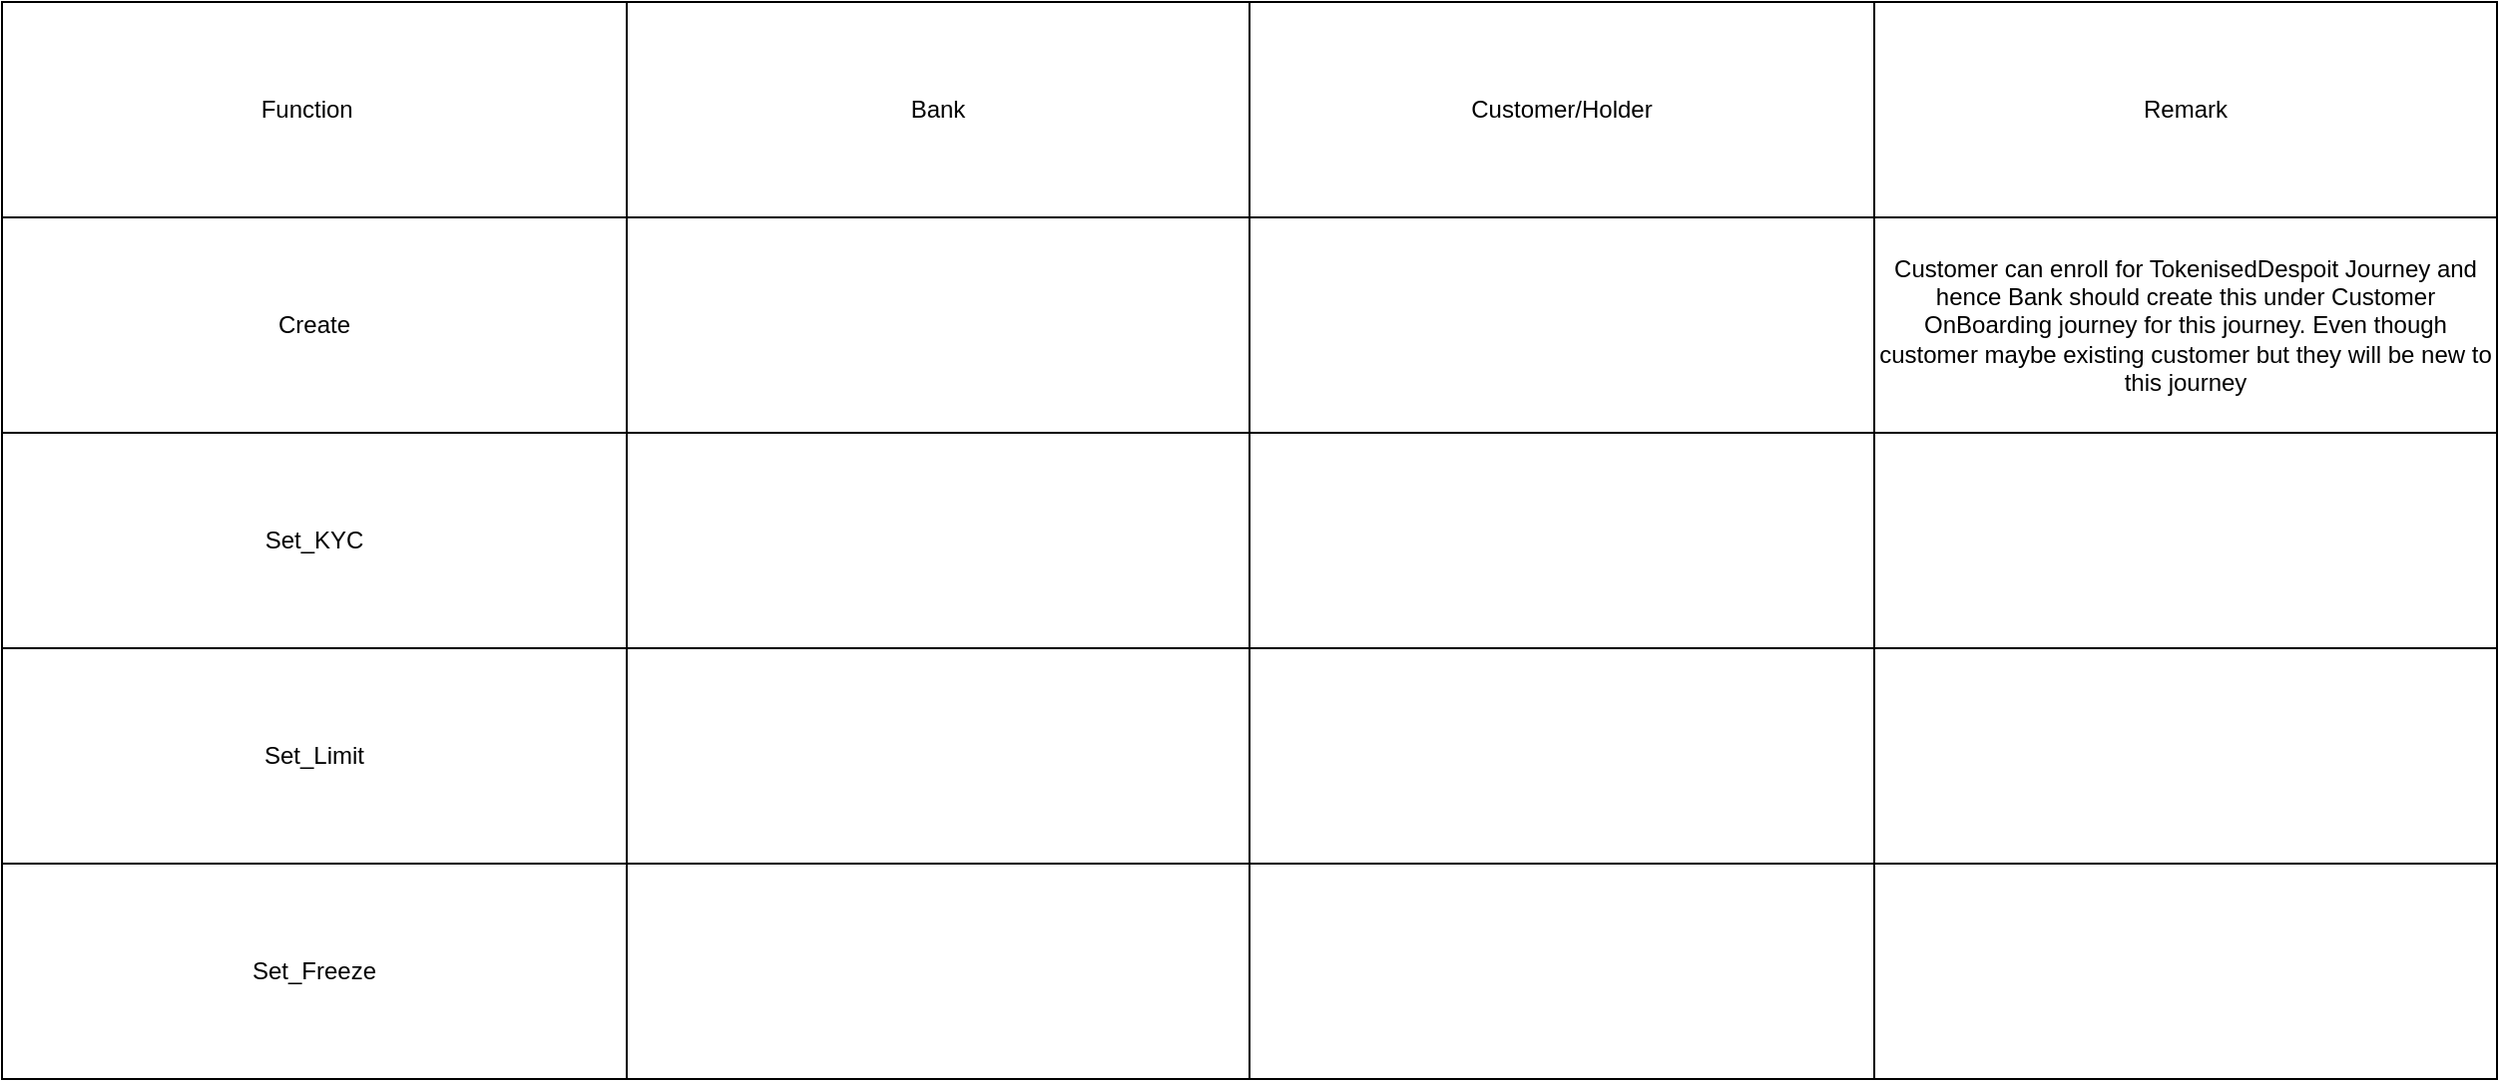 <mxfile version="28.2.1">
  <diagram name="Page-1" id="Ys81EdGHUa_o-L90eBma">
    <mxGraphModel dx="2108" dy="562" grid="1" gridSize="10" guides="1" tooltips="1" connect="1" arrows="1" fold="1" page="1" pageScale="1" pageWidth="827" pageHeight="1169" math="0" shadow="0">
      <root>
        <mxCell id="0" />
        <mxCell id="1" parent="0" />
        <mxCell id="8d_P0olq7DtAvuq-Sv6k-1" value="" style="shape=table;startSize=0;container=1;collapsible=0;childLayout=tableLayout;" vertex="1" parent="1">
          <mxGeometry x="-10" y="150" width="1250" height="540" as="geometry" />
        </mxCell>
        <mxCell id="8d_P0olq7DtAvuq-Sv6k-2" value="" style="shape=tableRow;horizontal=0;startSize=0;swimlaneHead=0;swimlaneBody=0;strokeColor=inherit;top=0;left=0;bottom=0;right=0;collapsible=0;dropTarget=0;fillColor=none;points=[[0,0.5],[1,0.5]];portConstraint=eastwest;" vertex="1" parent="8d_P0olq7DtAvuq-Sv6k-1">
          <mxGeometry width="1250" height="108" as="geometry" />
        </mxCell>
        <mxCell id="8d_P0olq7DtAvuq-Sv6k-23" value="Function&lt;span style=&quot;white-space: pre;&quot;&gt;&#x9;&lt;/span&gt;" style="shape=partialRectangle;html=1;whiteSpace=wrap;connectable=0;strokeColor=inherit;overflow=hidden;fillColor=none;top=0;left=0;bottom=0;right=0;pointerEvents=1;" vertex="1" parent="8d_P0olq7DtAvuq-Sv6k-2">
          <mxGeometry width="313" height="108" as="geometry">
            <mxRectangle width="313" height="108" as="alternateBounds" />
          </mxGeometry>
        </mxCell>
        <mxCell id="8d_P0olq7DtAvuq-Sv6k-3" value="Bank" style="shape=partialRectangle;html=1;whiteSpace=wrap;connectable=0;strokeColor=inherit;overflow=hidden;fillColor=none;top=0;left=0;bottom=0;right=0;pointerEvents=1;" vertex="1" parent="8d_P0olq7DtAvuq-Sv6k-2">
          <mxGeometry x="313" width="312" height="108" as="geometry">
            <mxRectangle width="312" height="108" as="alternateBounds" />
          </mxGeometry>
        </mxCell>
        <mxCell id="8d_P0olq7DtAvuq-Sv6k-4" value="Customer/Holder" style="shape=partialRectangle;html=1;whiteSpace=wrap;connectable=0;strokeColor=inherit;overflow=hidden;fillColor=none;top=0;left=0;bottom=0;right=0;pointerEvents=1;" vertex="1" parent="8d_P0olq7DtAvuq-Sv6k-2">
          <mxGeometry x="625" width="313" height="108" as="geometry">
            <mxRectangle width="313" height="108" as="alternateBounds" />
          </mxGeometry>
        </mxCell>
        <mxCell id="8d_P0olq7DtAvuq-Sv6k-5" value="Remark" style="shape=partialRectangle;html=1;whiteSpace=wrap;connectable=0;strokeColor=inherit;overflow=hidden;fillColor=none;top=0;left=0;bottom=0;right=0;pointerEvents=1;" vertex="1" parent="8d_P0olq7DtAvuq-Sv6k-2">
          <mxGeometry x="938" width="312" height="108" as="geometry">
            <mxRectangle width="312" height="108" as="alternateBounds" />
          </mxGeometry>
        </mxCell>
        <mxCell id="8d_P0olq7DtAvuq-Sv6k-6" value="" style="shape=tableRow;horizontal=0;startSize=0;swimlaneHead=0;swimlaneBody=0;strokeColor=inherit;top=0;left=0;bottom=0;right=0;collapsible=0;dropTarget=0;fillColor=none;points=[[0,0.5],[1,0.5]];portConstraint=eastwest;" vertex="1" parent="8d_P0olq7DtAvuq-Sv6k-1">
          <mxGeometry y="108" width="1250" height="108" as="geometry" />
        </mxCell>
        <mxCell id="8d_P0olq7DtAvuq-Sv6k-24" value="Create" style="shape=partialRectangle;html=1;whiteSpace=wrap;connectable=0;strokeColor=inherit;overflow=hidden;fillColor=none;top=0;left=0;bottom=0;right=0;pointerEvents=1;" vertex="1" parent="8d_P0olq7DtAvuq-Sv6k-6">
          <mxGeometry width="313" height="108" as="geometry">
            <mxRectangle width="313" height="108" as="alternateBounds" />
          </mxGeometry>
        </mxCell>
        <mxCell id="8d_P0olq7DtAvuq-Sv6k-7" value="" style="shape=partialRectangle;html=1;whiteSpace=wrap;connectable=0;strokeColor=inherit;overflow=hidden;fillColor=none;top=0;left=0;bottom=0;right=0;pointerEvents=1;" vertex="1" parent="8d_P0olq7DtAvuq-Sv6k-6">
          <mxGeometry x="313" width="312" height="108" as="geometry">
            <mxRectangle width="312" height="108" as="alternateBounds" />
          </mxGeometry>
        </mxCell>
        <mxCell id="8d_P0olq7DtAvuq-Sv6k-8" value="" style="shape=partialRectangle;html=1;whiteSpace=wrap;connectable=0;strokeColor=inherit;overflow=hidden;fillColor=none;top=0;left=0;bottom=0;right=0;pointerEvents=1;" vertex="1" parent="8d_P0olq7DtAvuq-Sv6k-6">
          <mxGeometry x="625" width="313" height="108" as="geometry">
            <mxRectangle width="313" height="108" as="alternateBounds" />
          </mxGeometry>
        </mxCell>
        <object label="Customer can enroll for TokenisedDespoit Journey and hence Bank should create this under Customer OnBoarding journey for this journey. Even though customer maybe existing customer but they will be new to this journey" TokenisedDeposit="" id="8d_P0olq7DtAvuq-Sv6k-9">
          <mxCell style="shape=partialRectangle;html=1;whiteSpace=wrap;connectable=0;strokeColor=inherit;overflow=hidden;fillColor=none;top=0;left=0;bottom=0;right=0;pointerEvents=1;" vertex="1" parent="8d_P0olq7DtAvuq-Sv6k-6">
            <mxGeometry x="938" width="312" height="108" as="geometry">
              <mxRectangle width="312" height="108" as="alternateBounds" />
            </mxGeometry>
          </mxCell>
        </object>
        <mxCell id="8d_P0olq7DtAvuq-Sv6k-10" value="" style="shape=tableRow;horizontal=0;startSize=0;swimlaneHead=0;swimlaneBody=0;strokeColor=inherit;top=0;left=0;bottom=0;right=0;collapsible=0;dropTarget=0;fillColor=none;points=[[0,0.5],[1,0.5]];portConstraint=eastwest;" vertex="1" parent="8d_P0olq7DtAvuq-Sv6k-1">
          <mxGeometry y="216" width="1250" height="108" as="geometry" />
        </mxCell>
        <mxCell id="8d_P0olq7DtAvuq-Sv6k-25" value="Set_KYC" style="shape=partialRectangle;html=1;whiteSpace=wrap;connectable=0;strokeColor=inherit;overflow=hidden;fillColor=none;top=0;left=0;bottom=0;right=0;pointerEvents=1;" vertex="1" parent="8d_P0olq7DtAvuq-Sv6k-10">
          <mxGeometry width="313" height="108" as="geometry">
            <mxRectangle width="313" height="108" as="alternateBounds" />
          </mxGeometry>
        </mxCell>
        <mxCell id="8d_P0olq7DtAvuq-Sv6k-11" value="" style="shape=partialRectangle;html=1;whiteSpace=wrap;connectable=0;strokeColor=inherit;overflow=hidden;fillColor=none;top=0;left=0;bottom=0;right=0;pointerEvents=1;" vertex="1" parent="8d_P0olq7DtAvuq-Sv6k-10">
          <mxGeometry x="313" width="312" height="108" as="geometry">
            <mxRectangle width="312" height="108" as="alternateBounds" />
          </mxGeometry>
        </mxCell>
        <mxCell id="8d_P0olq7DtAvuq-Sv6k-12" value="" style="shape=partialRectangle;html=1;whiteSpace=wrap;connectable=0;strokeColor=inherit;overflow=hidden;fillColor=none;top=0;left=0;bottom=0;right=0;pointerEvents=1;" vertex="1" parent="8d_P0olq7DtAvuq-Sv6k-10">
          <mxGeometry x="625" width="313" height="108" as="geometry">
            <mxRectangle width="313" height="108" as="alternateBounds" />
          </mxGeometry>
        </mxCell>
        <mxCell id="8d_P0olq7DtAvuq-Sv6k-13" value="" style="shape=partialRectangle;html=1;whiteSpace=wrap;connectable=0;strokeColor=inherit;overflow=hidden;fillColor=none;top=0;left=0;bottom=0;right=0;pointerEvents=1;" vertex="1" parent="8d_P0olq7DtAvuq-Sv6k-10">
          <mxGeometry x="938" width="312" height="108" as="geometry">
            <mxRectangle width="312" height="108" as="alternateBounds" />
          </mxGeometry>
        </mxCell>
        <mxCell id="8d_P0olq7DtAvuq-Sv6k-14" value="" style="shape=tableRow;horizontal=0;startSize=0;swimlaneHead=0;swimlaneBody=0;strokeColor=inherit;top=0;left=0;bottom=0;right=0;collapsible=0;dropTarget=0;fillColor=none;points=[[0,0.5],[1,0.5]];portConstraint=eastwest;" vertex="1" parent="8d_P0olq7DtAvuq-Sv6k-1">
          <mxGeometry y="324" width="1250" height="108" as="geometry" />
        </mxCell>
        <mxCell id="8d_P0olq7DtAvuq-Sv6k-26" value="Set_Limit" style="shape=partialRectangle;html=1;whiteSpace=wrap;connectable=0;strokeColor=inherit;overflow=hidden;fillColor=none;top=0;left=0;bottom=0;right=0;pointerEvents=1;" vertex="1" parent="8d_P0olq7DtAvuq-Sv6k-14">
          <mxGeometry width="313" height="108" as="geometry">
            <mxRectangle width="313" height="108" as="alternateBounds" />
          </mxGeometry>
        </mxCell>
        <mxCell id="8d_P0olq7DtAvuq-Sv6k-15" value="" style="shape=partialRectangle;html=1;whiteSpace=wrap;connectable=0;strokeColor=inherit;overflow=hidden;fillColor=none;top=0;left=0;bottom=0;right=0;pointerEvents=1;" vertex="1" parent="8d_P0olq7DtAvuq-Sv6k-14">
          <mxGeometry x="313" width="312" height="108" as="geometry">
            <mxRectangle width="312" height="108" as="alternateBounds" />
          </mxGeometry>
        </mxCell>
        <mxCell id="8d_P0olq7DtAvuq-Sv6k-16" value="" style="shape=partialRectangle;html=1;whiteSpace=wrap;connectable=0;strokeColor=inherit;overflow=hidden;fillColor=none;top=0;left=0;bottom=0;right=0;pointerEvents=1;" vertex="1" parent="8d_P0olq7DtAvuq-Sv6k-14">
          <mxGeometry x="625" width="313" height="108" as="geometry">
            <mxRectangle width="313" height="108" as="alternateBounds" />
          </mxGeometry>
        </mxCell>
        <mxCell id="8d_P0olq7DtAvuq-Sv6k-17" value="" style="shape=partialRectangle;html=1;whiteSpace=wrap;connectable=0;strokeColor=inherit;overflow=hidden;fillColor=none;top=0;left=0;bottom=0;right=0;pointerEvents=1;" vertex="1" parent="8d_P0olq7DtAvuq-Sv6k-14">
          <mxGeometry x="938" width="312" height="108" as="geometry">
            <mxRectangle width="312" height="108" as="alternateBounds" />
          </mxGeometry>
        </mxCell>
        <mxCell id="8d_P0olq7DtAvuq-Sv6k-18" value="" style="shape=tableRow;horizontal=0;startSize=0;swimlaneHead=0;swimlaneBody=0;strokeColor=inherit;top=0;left=0;bottom=0;right=0;collapsible=0;dropTarget=0;fillColor=none;points=[[0,0.5],[1,0.5]];portConstraint=eastwest;" vertex="1" parent="8d_P0olq7DtAvuq-Sv6k-1">
          <mxGeometry y="432" width="1250" height="108" as="geometry" />
        </mxCell>
        <mxCell id="8d_P0olq7DtAvuq-Sv6k-27" value="Set_Freeze" style="shape=partialRectangle;html=1;whiteSpace=wrap;connectable=0;strokeColor=inherit;overflow=hidden;fillColor=none;top=0;left=0;bottom=0;right=0;pointerEvents=1;" vertex="1" parent="8d_P0olq7DtAvuq-Sv6k-18">
          <mxGeometry width="313" height="108" as="geometry">
            <mxRectangle width="313" height="108" as="alternateBounds" />
          </mxGeometry>
        </mxCell>
        <mxCell id="8d_P0olq7DtAvuq-Sv6k-19" value="" style="shape=partialRectangle;html=1;whiteSpace=wrap;connectable=0;strokeColor=inherit;overflow=hidden;fillColor=none;top=0;left=0;bottom=0;right=0;pointerEvents=1;" vertex="1" parent="8d_P0olq7DtAvuq-Sv6k-18">
          <mxGeometry x="313" width="312" height="108" as="geometry">
            <mxRectangle width="312" height="108" as="alternateBounds" />
          </mxGeometry>
        </mxCell>
        <mxCell id="8d_P0olq7DtAvuq-Sv6k-20" value="" style="shape=partialRectangle;html=1;whiteSpace=wrap;connectable=0;strokeColor=inherit;overflow=hidden;fillColor=none;top=0;left=0;bottom=0;right=0;pointerEvents=1;" vertex="1" parent="8d_P0olq7DtAvuq-Sv6k-18">
          <mxGeometry x="625" width="313" height="108" as="geometry">
            <mxRectangle width="313" height="108" as="alternateBounds" />
          </mxGeometry>
        </mxCell>
        <mxCell id="8d_P0olq7DtAvuq-Sv6k-21" value="" style="shape=partialRectangle;html=1;whiteSpace=wrap;connectable=0;strokeColor=inherit;overflow=hidden;fillColor=none;top=0;left=0;bottom=0;right=0;pointerEvents=1;" vertex="1" parent="8d_P0olq7DtAvuq-Sv6k-18">
          <mxGeometry x="938" width="312" height="108" as="geometry">
            <mxRectangle width="312" height="108" as="alternateBounds" />
          </mxGeometry>
        </mxCell>
      </root>
    </mxGraphModel>
  </diagram>
</mxfile>
